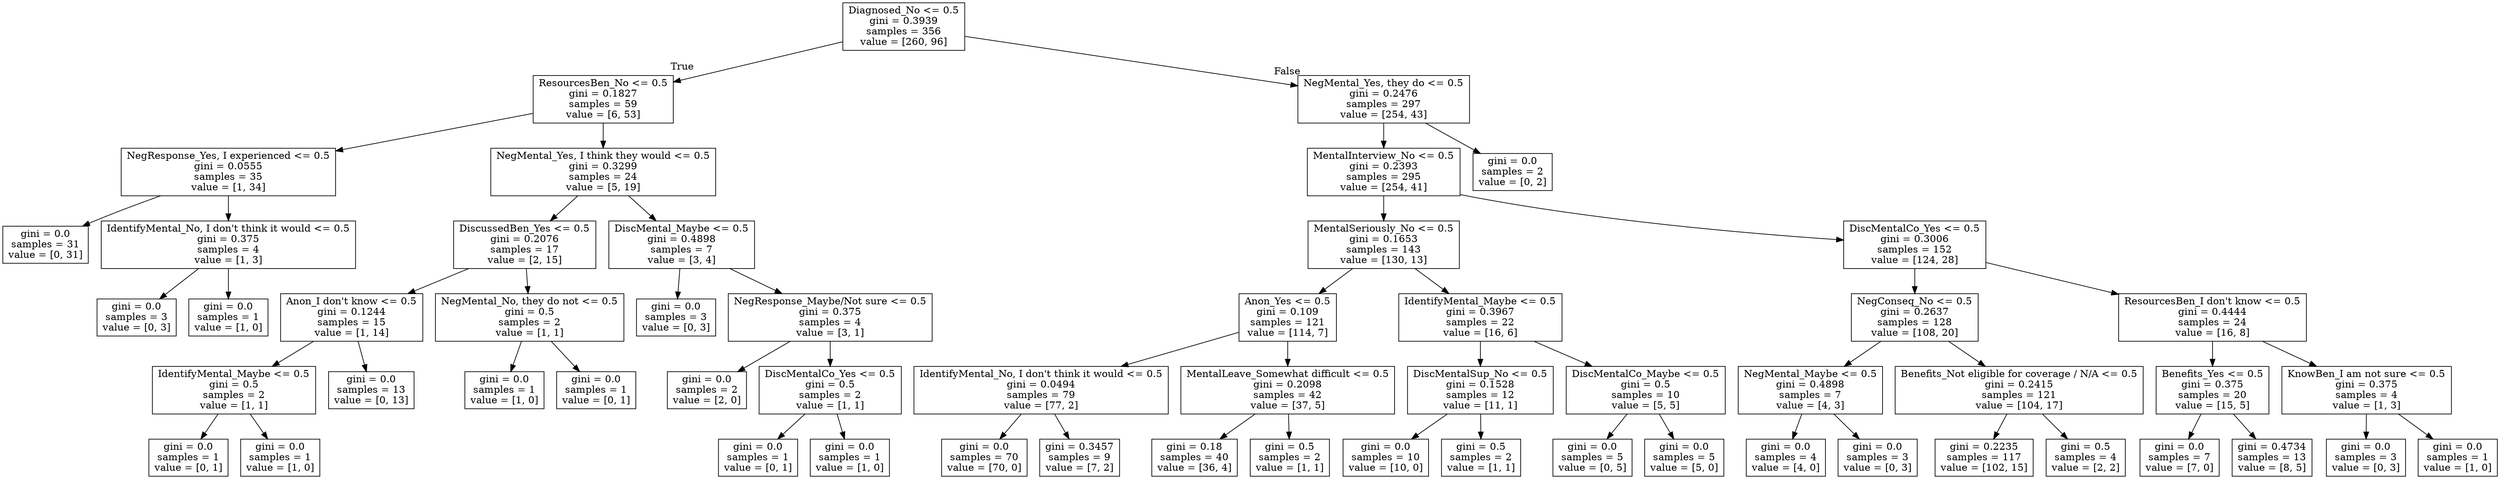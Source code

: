 digraph Tree {
node [shape=box] ;
0 [label="Diagnosed_No <= 0.5\ngini = 0.3939\nsamples = 356\nvalue = [260, 96]"] ;
1 [label="ResourcesBen_No <= 0.5\ngini = 0.1827\nsamples = 59\nvalue = [6, 53]"] ;
0 -> 1 [labeldistance=2.5, labelangle=45, headlabel="True"] ;
2 [label="NegResponse_Yes, I experienced <= 0.5\ngini = 0.0555\nsamples = 35\nvalue = [1, 34]"] ;
1 -> 2 ;
3 [label="gini = 0.0\nsamples = 31\nvalue = [0, 31]"] ;
2 -> 3 ;
4 [label="IdentifyMental_No, I don't think it would <= 0.5\ngini = 0.375\nsamples = 4\nvalue = [1, 3]"] ;
2 -> 4 ;
5 [label="gini = 0.0\nsamples = 3\nvalue = [0, 3]"] ;
4 -> 5 ;
6 [label="gini = 0.0\nsamples = 1\nvalue = [1, 0]"] ;
4 -> 6 ;
7 [label="NegMental_Yes, I think they would <= 0.5\ngini = 0.3299\nsamples = 24\nvalue = [5, 19]"] ;
1 -> 7 ;
8 [label="DiscussedBen_Yes <= 0.5\ngini = 0.2076\nsamples = 17\nvalue = [2, 15]"] ;
7 -> 8 ;
9 [label="Anon_I don't know <= 0.5\ngini = 0.1244\nsamples = 15\nvalue = [1, 14]"] ;
8 -> 9 ;
10 [label="IdentifyMental_Maybe <= 0.5\ngini = 0.5\nsamples = 2\nvalue = [1, 1]"] ;
9 -> 10 ;
11 [label="gini = 0.0\nsamples = 1\nvalue = [0, 1]"] ;
10 -> 11 ;
12 [label="gini = 0.0\nsamples = 1\nvalue = [1, 0]"] ;
10 -> 12 ;
13 [label="gini = 0.0\nsamples = 13\nvalue = [0, 13]"] ;
9 -> 13 ;
14 [label="NegMental_No, they do not <= 0.5\ngini = 0.5\nsamples = 2\nvalue = [1, 1]"] ;
8 -> 14 ;
15 [label="gini = 0.0\nsamples = 1\nvalue = [1, 0]"] ;
14 -> 15 ;
16 [label="gini = 0.0\nsamples = 1\nvalue = [0, 1]"] ;
14 -> 16 ;
17 [label="DiscMental_Maybe <= 0.5\ngini = 0.4898\nsamples = 7\nvalue = [3, 4]"] ;
7 -> 17 ;
18 [label="gini = 0.0\nsamples = 3\nvalue = [0, 3]"] ;
17 -> 18 ;
19 [label="NegResponse_Maybe/Not sure <= 0.5\ngini = 0.375\nsamples = 4\nvalue = [3, 1]"] ;
17 -> 19 ;
20 [label="gini = 0.0\nsamples = 2\nvalue = [2, 0]"] ;
19 -> 20 ;
21 [label="DiscMentalCo_Yes <= 0.5\ngini = 0.5\nsamples = 2\nvalue = [1, 1]"] ;
19 -> 21 ;
22 [label="gini = 0.0\nsamples = 1\nvalue = [0, 1]"] ;
21 -> 22 ;
23 [label="gini = 0.0\nsamples = 1\nvalue = [1, 0]"] ;
21 -> 23 ;
24 [label="NegMental_Yes, they do <= 0.5\ngini = 0.2476\nsamples = 297\nvalue = [254, 43]"] ;
0 -> 24 [labeldistance=2.5, labelangle=-45, headlabel="False"] ;
25 [label="MentalInterview_No <= 0.5\ngini = 0.2393\nsamples = 295\nvalue = [254, 41]"] ;
24 -> 25 ;
26 [label="MentalSeriously_No <= 0.5\ngini = 0.1653\nsamples = 143\nvalue = [130, 13]"] ;
25 -> 26 ;
27 [label="Anon_Yes <= 0.5\ngini = 0.109\nsamples = 121\nvalue = [114, 7]"] ;
26 -> 27 ;
28 [label="IdentifyMental_No, I don't think it would <= 0.5\ngini = 0.0494\nsamples = 79\nvalue = [77, 2]"] ;
27 -> 28 ;
29 [label="gini = 0.0\nsamples = 70\nvalue = [70, 0]"] ;
28 -> 29 ;
30 [label="gini = 0.3457\nsamples = 9\nvalue = [7, 2]"] ;
28 -> 30 ;
31 [label="MentalLeave_Somewhat difficult <= 0.5\ngini = 0.2098\nsamples = 42\nvalue = [37, 5]"] ;
27 -> 31 ;
32 [label="gini = 0.18\nsamples = 40\nvalue = [36, 4]"] ;
31 -> 32 ;
33 [label="gini = 0.5\nsamples = 2\nvalue = [1, 1]"] ;
31 -> 33 ;
34 [label="IdentifyMental_Maybe <= 0.5\ngini = 0.3967\nsamples = 22\nvalue = [16, 6]"] ;
26 -> 34 ;
35 [label="DiscMentalSup_No <= 0.5\ngini = 0.1528\nsamples = 12\nvalue = [11, 1]"] ;
34 -> 35 ;
36 [label="gini = 0.0\nsamples = 10\nvalue = [10, 0]"] ;
35 -> 36 ;
37 [label="gini = 0.5\nsamples = 2\nvalue = [1, 1]"] ;
35 -> 37 ;
38 [label="DiscMentalCo_Maybe <= 0.5\ngini = 0.5\nsamples = 10\nvalue = [5, 5]"] ;
34 -> 38 ;
39 [label="gini = 0.0\nsamples = 5\nvalue = [0, 5]"] ;
38 -> 39 ;
40 [label="gini = 0.0\nsamples = 5\nvalue = [5, 0]"] ;
38 -> 40 ;
41 [label="DiscMentalCo_Yes <= 0.5\ngini = 0.3006\nsamples = 152\nvalue = [124, 28]"] ;
25 -> 41 ;
42 [label="NegConseq_No <= 0.5\ngini = 0.2637\nsamples = 128\nvalue = [108, 20]"] ;
41 -> 42 ;
43 [label="NegMental_Maybe <= 0.5\ngini = 0.4898\nsamples = 7\nvalue = [4, 3]"] ;
42 -> 43 ;
44 [label="gini = 0.0\nsamples = 4\nvalue = [4, 0]"] ;
43 -> 44 ;
45 [label="gini = 0.0\nsamples = 3\nvalue = [0, 3]"] ;
43 -> 45 ;
46 [label="Benefits_Not eligible for coverage / N/A <= 0.5\ngini = 0.2415\nsamples = 121\nvalue = [104, 17]"] ;
42 -> 46 ;
47 [label="gini = 0.2235\nsamples = 117\nvalue = [102, 15]"] ;
46 -> 47 ;
48 [label="gini = 0.5\nsamples = 4\nvalue = [2, 2]"] ;
46 -> 48 ;
49 [label="ResourcesBen_I don't know <= 0.5\ngini = 0.4444\nsamples = 24\nvalue = [16, 8]"] ;
41 -> 49 ;
50 [label="Benefits_Yes <= 0.5\ngini = 0.375\nsamples = 20\nvalue = [15, 5]"] ;
49 -> 50 ;
51 [label="gini = 0.0\nsamples = 7\nvalue = [7, 0]"] ;
50 -> 51 ;
52 [label="gini = 0.4734\nsamples = 13\nvalue = [8, 5]"] ;
50 -> 52 ;
53 [label="KnowBen_I am not sure <= 0.5\ngini = 0.375\nsamples = 4\nvalue = [1, 3]"] ;
49 -> 53 ;
54 [label="gini = 0.0\nsamples = 3\nvalue = [0, 3]"] ;
53 -> 54 ;
55 [label="gini = 0.0\nsamples = 1\nvalue = [1, 0]"] ;
53 -> 55 ;
56 [label="gini = 0.0\nsamples = 2\nvalue = [0, 2]"] ;
24 -> 56 ;
}